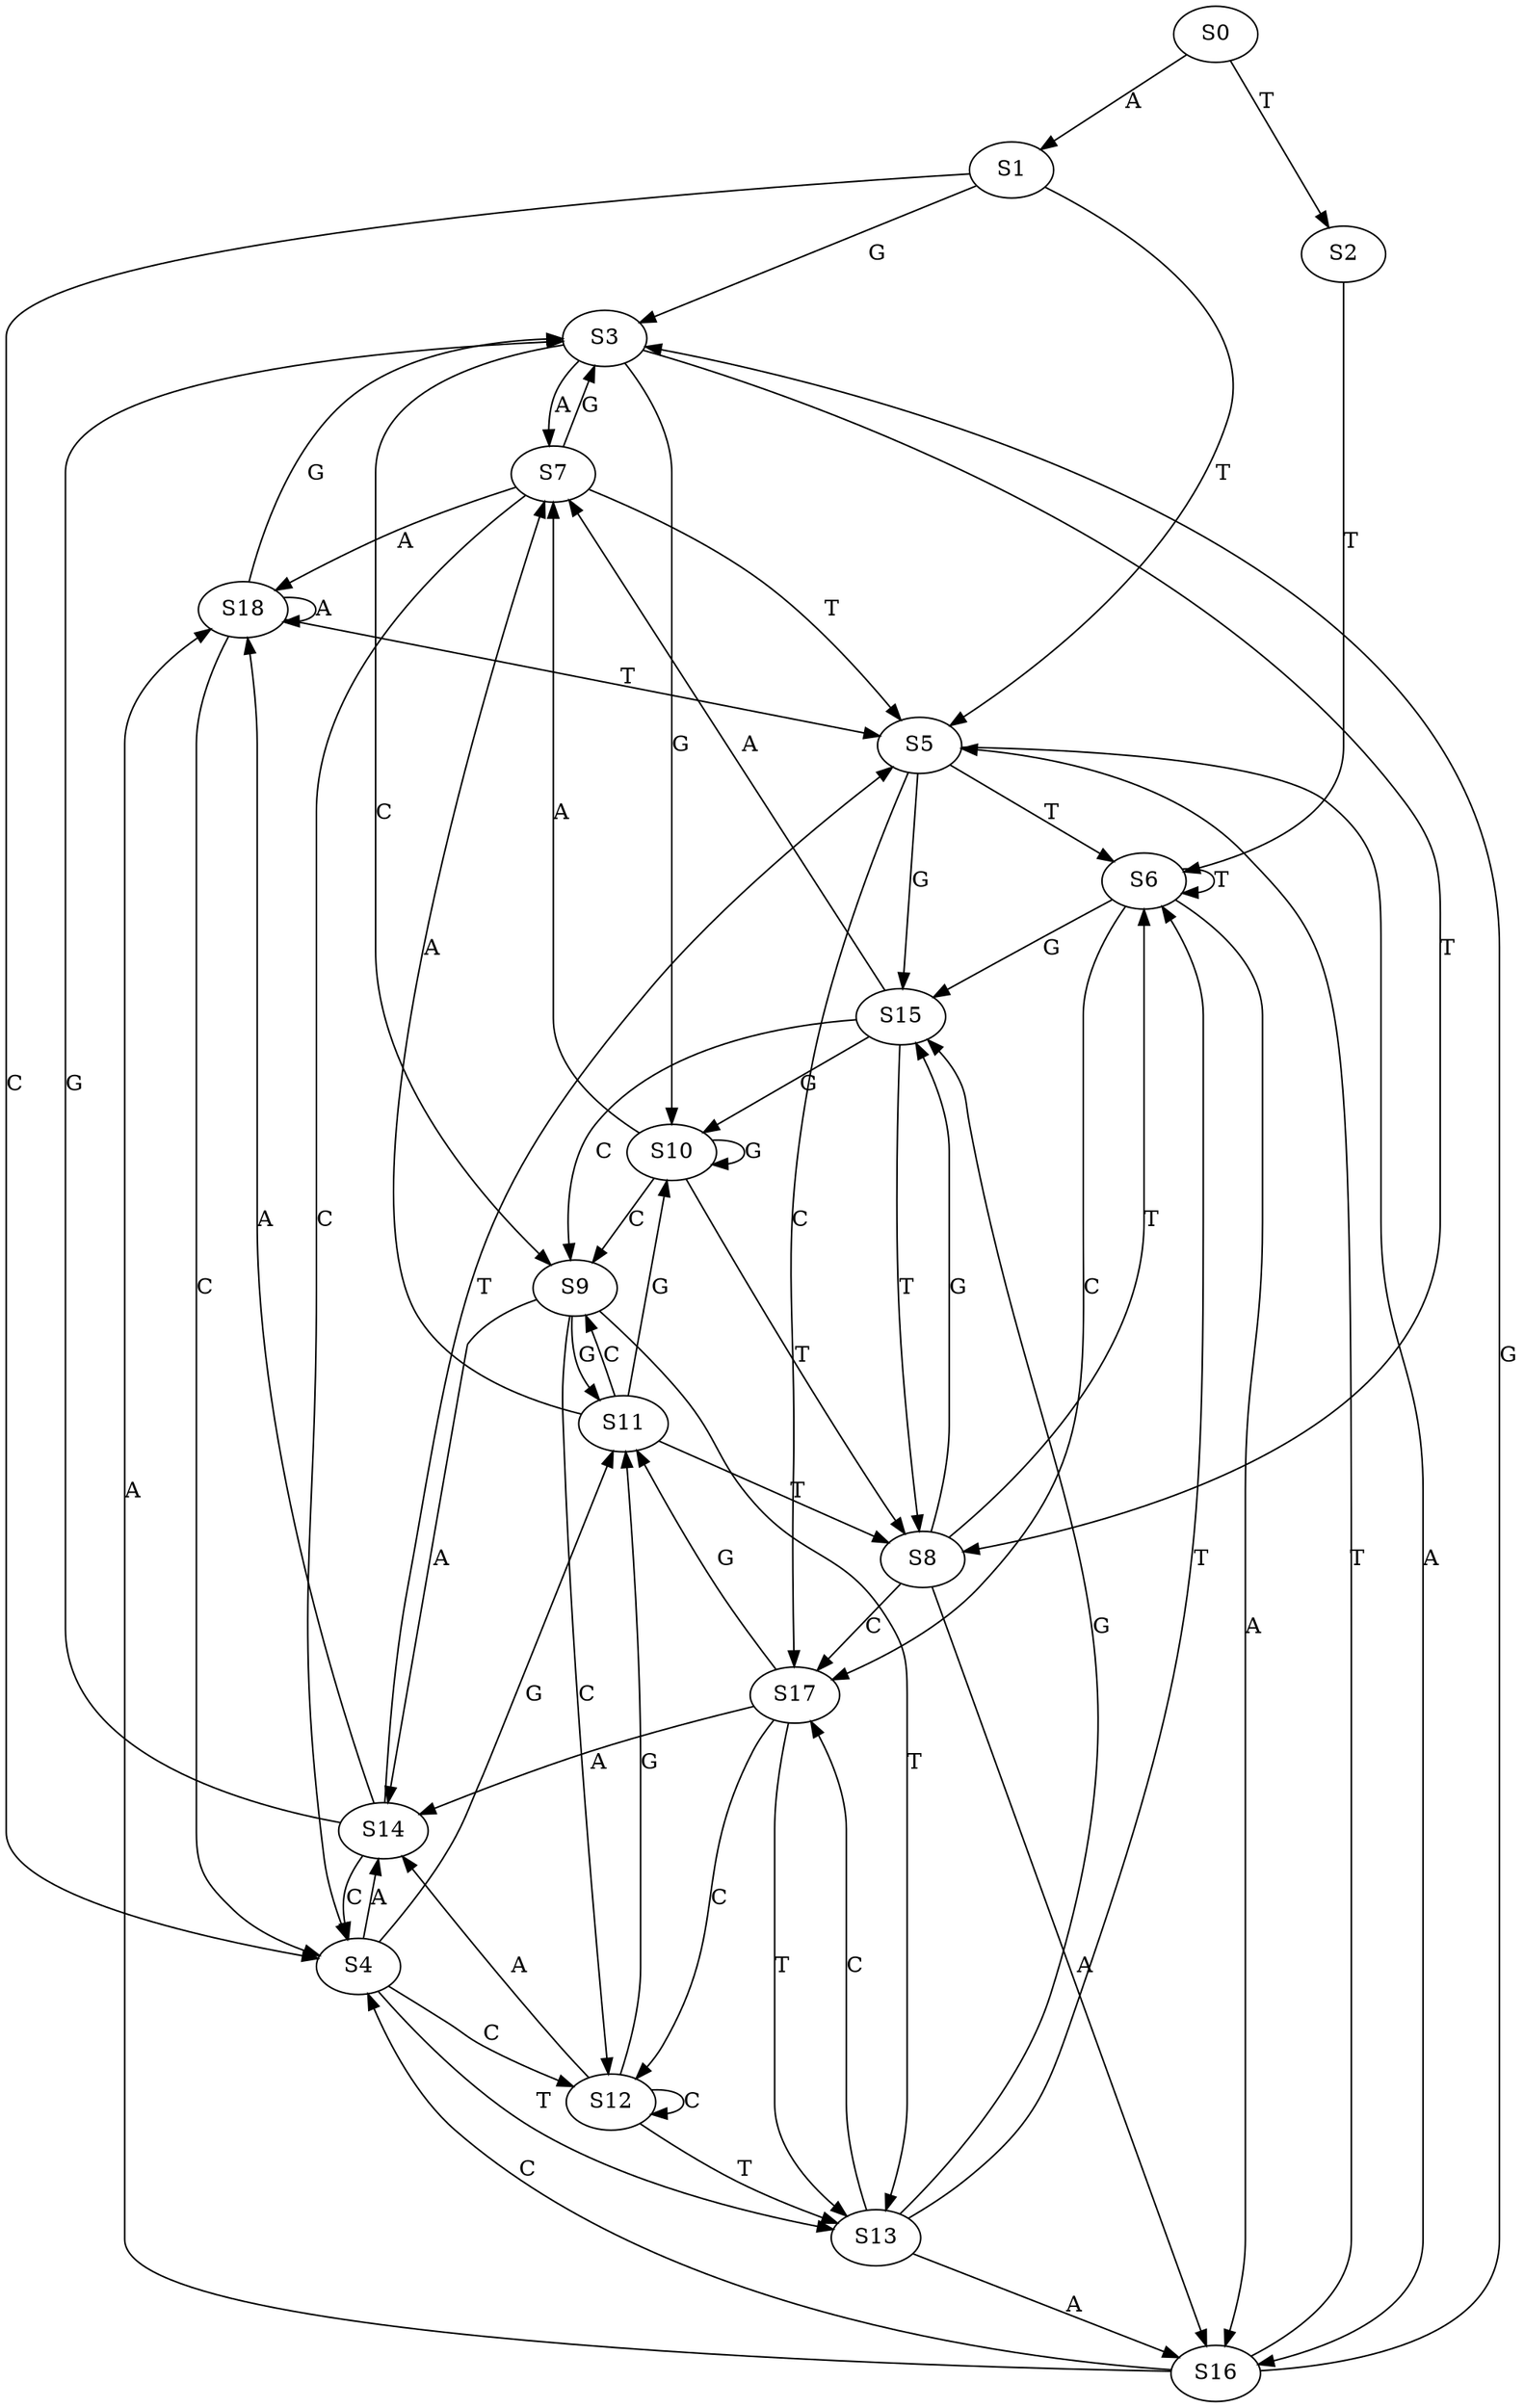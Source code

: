 strict digraph  {
	S0 -> S1 [ label = A ];
	S0 -> S2 [ label = T ];
	S1 -> S3 [ label = G ];
	S1 -> S4 [ label = C ];
	S1 -> S5 [ label = T ];
	S2 -> S6 [ label = T ];
	S3 -> S7 [ label = A ];
	S3 -> S8 [ label = T ];
	S3 -> S9 [ label = C ];
	S3 -> S10 [ label = G ];
	S4 -> S11 [ label = G ];
	S4 -> S12 [ label = C ];
	S4 -> S13 [ label = T ];
	S4 -> S14 [ label = A ];
	S5 -> S15 [ label = G ];
	S5 -> S6 [ label = T ];
	S5 -> S16 [ label = A ];
	S5 -> S17 [ label = C ];
	S6 -> S15 [ label = G ];
	S6 -> S6 [ label = T ];
	S6 -> S17 [ label = C ];
	S6 -> S16 [ label = A ];
	S7 -> S18 [ label = A ];
	S7 -> S3 [ label = G ];
	S7 -> S5 [ label = T ];
	S7 -> S4 [ label = C ];
	S8 -> S16 [ label = A ];
	S8 -> S15 [ label = G ];
	S8 -> S17 [ label = C ];
	S8 -> S6 [ label = T ];
	S9 -> S12 [ label = C ];
	S9 -> S14 [ label = A ];
	S9 -> S11 [ label = G ];
	S9 -> S13 [ label = T ];
	S10 -> S8 [ label = T ];
	S10 -> S7 [ label = A ];
	S10 -> S10 [ label = G ];
	S10 -> S9 [ label = C ];
	S11 -> S10 [ label = G ];
	S11 -> S7 [ label = A ];
	S11 -> S9 [ label = C ];
	S11 -> S8 [ label = T ];
	S12 -> S14 [ label = A ];
	S12 -> S12 [ label = C ];
	S12 -> S13 [ label = T ];
	S12 -> S11 [ label = G ];
	S13 -> S17 [ label = C ];
	S13 -> S15 [ label = G ];
	S13 -> S6 [ label = T ];
	S13 -> S16 [ label = A ];
	S14 -> S18 [ label = A ];
	S14 -> S4 [ label = C ];
	S14 -> S3 [ label = G ];
	S14 -> S5 [ label = T ];
	S15 -> S8 [ label = T ];
	S15 -> S10 [ label = G ];
	S15 -> S7 [ label = A ];
	S15 -> S9 [ label = C ];
	S16 -> S18 [ label = A ];
	S16 -> S5 [ label = T ];
	S16 -> S3 [ label = G ];
	S16 -> S4 [ label = C ];
	S17 -> S14 [ label = A ];
	S17 -> S13 [ label = T ];
	S17 -> S11 [ label = G ];
	S17 -> S12 [ label = C ];
	S18 -> S4 [ label = C ];
	S18 -> S18 [ label = A ];
	S18 -> S3 [ label = G ];
	S18 -> S5 [ label = T ];
}
